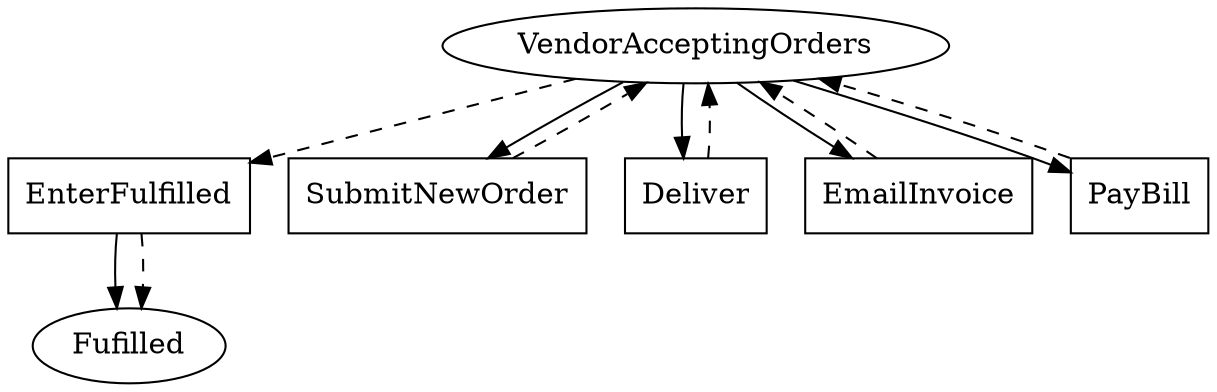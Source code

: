 // THIS IS A GENERATED FILE. DO NOT EDIT.

digraph Master_Sales_Agreement {    
    Fulfilled[label=Fufilled];
    VendorAcceptingOrders[label=VendorAcceptingOrders]
    
    EnterFulfilled[label=EnterFufilled,shape=box]; 
    SubmitNewOrder[label=SubmitNewOrder,shape=box];
	Deliver[label=Deliver,shape=box];
	EmailInvoice[label=EmailInvoice,shape=box];
	PayBill[label=PayBill,shape=box];
	EnterFulfilled[label=EnterFulfilled,shape=box]    
    
    EnterFulfilled -> Fulfilled;
    
    VendorAcceptingOrders -> SubmitNewOrder;
	VendorAcceptingOrders -> EnterFulfilled [style=dashed];
	VendorAcceptingOrders -> Deliver;
	VendorAcceptingOrders -> PayBill;
	VendorAcceptingOrders -> EmailInvoice
    
    SubmitNewOrder -> VendorAcceptingOrders [style=dashed];
	Deliver -> VendorAcceptingOrders [style=dashed];
	EmailInvoice -> VendorAcceptingOrders [style=dashed];
	PayBill -> VendorAcceptingOrders [style=dashed];
	EnterFulfilled -> Fulfilled [style=dashed];
	     
    
       
}